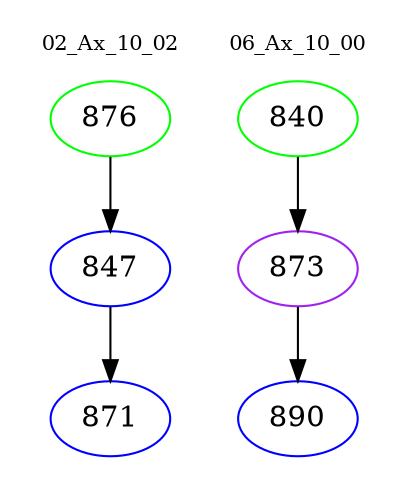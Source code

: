 digraph{
subgraph cluster_0 {
color = white
label = "02_Ax_10_02";
fontsize=10;
T0_876 [label="876", color="green"]
T0_876 -> T0_847 [color="black"]
T0_847 [label="847", color="blue"]
T0_847 -> T0_871 [color="black"]
T0_871 [label="871", color="blue"]
}
subgraph cluster_1 {
color = white
label = "06_Ax_10_00";
fontsize=10;
T1_840 [label="840", color="green"]
T1_840 -> T1_873 [color="black"]
T1_873 [label="873", color="purple"]
T1_873 -> T1_890 [color="black"]
T1_890 [label="890", color="blue"]
}
}
